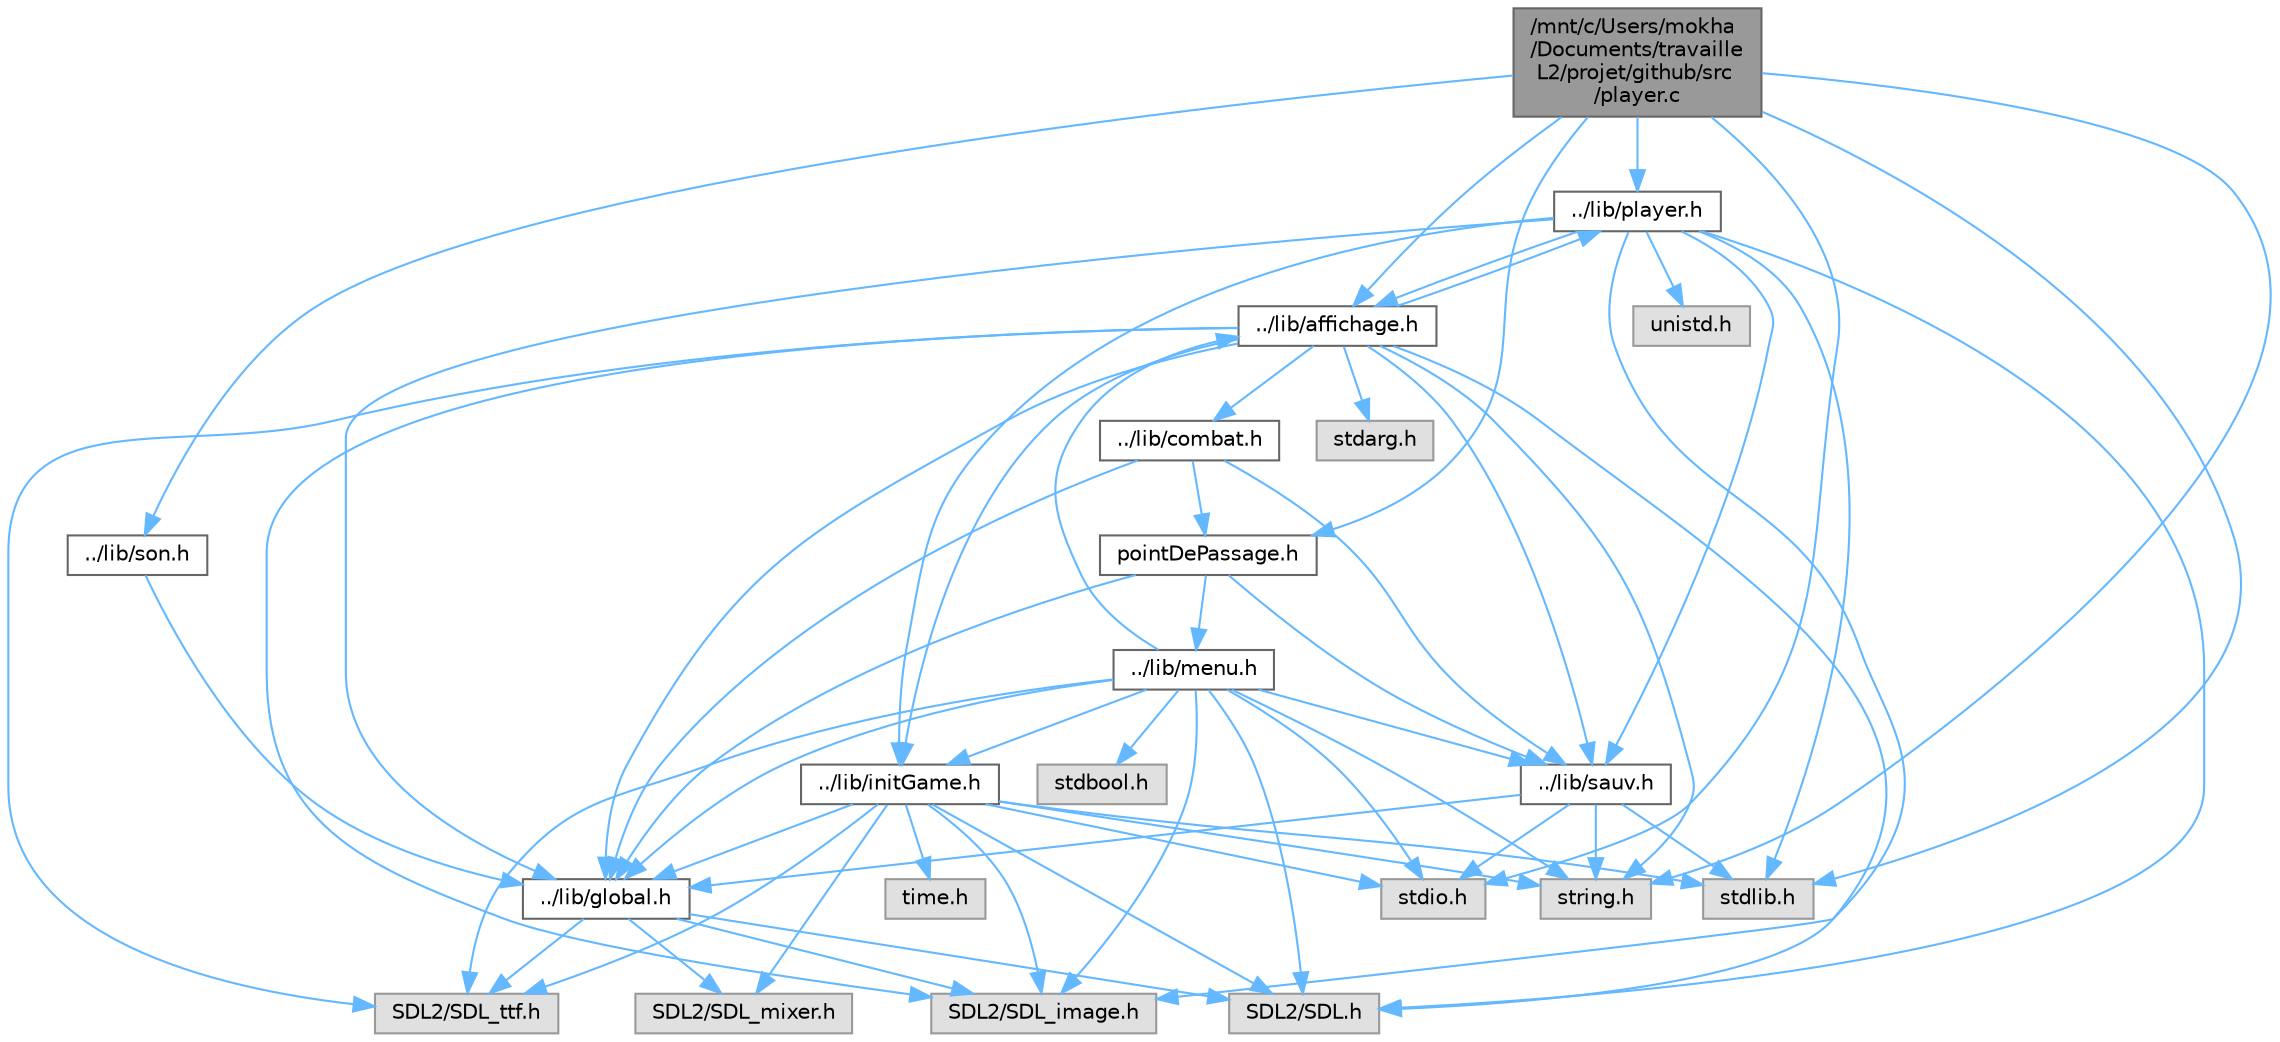 digraph "/mnt/c/Users/mokha/Documents/travaille L2/projet/github/src/player.c"
{
 // LATEX_PDF_SIZE
  bgcolor="transparent";
  edge [fontname=Helvetica,fontsize=10,labelfontname=Helvetica,labelfontsize=10];
  node [fontname=Helvetica,fontsize=10,shape=box,height=0.2,width=0.4];
  Node1 [id="Node000001",label="/mnt/c/Users/mokha\l/Documents/travaille\l L2/projet/github/src\l/player.c",height=0.2,width=0.4,color="gray40", fillcolor="grey60", style="filled", fontcolor="black",tooltip="fichier contenant les fonctions de déplacement"];
  Node1 -> Node2 [id="edge60_Node000001_Node000002",color="steelblue1",style="solid",tooltip=" "];
  Node2 [id="Node000002",label="stdio.h",height=0.2,width=0.4,color="grey60", fillcolor="#E0E0E0", style="filled",tooltip=" "];
  Node1 -> Node3 [id="edge61_Node000001_Node000003",color="steelblue1",style="solid",tooltip=" "];
  Node3 [id="Node000003",label="stdlib.h",height=0.2,width=0.4,color="grey60", fillcolor="#E0E0E0", style="filled",tooltip=" "];
  Node1 -> Node4 [id="edge62_Node000001_Node000004",color="steelblue1",style="solid",tooltip=" "];
  Node4 [id="Node000004",label="string.h",height=0.2,width=0.4,color="grey60", fillcolor="#E0E0E0", style="filled",tooltip=" "];
  Node1 -> Node5 [id="edge63_Node000001_Node000005",color="steelblue1",style="solid",tooltip=" "];
  Node5 [id="Node000005",label="../lib/player.h",height=0.2,width=0.4,color="grey40", fillcolor="white", style="filled",URL="$player_8h.html",tooltip="Gestion du joueur dans le jeu."];
  Node5 -> Node6 [id="edge64_Node000005_Node000006",color="steelblue1",style="solid",tooltip=" "];
  Node6 [id="Node000006",label="SDL2/SDL.h",height=0.2,width=0.4,color="grey60", fillcolor="#E0E0E0", style="filled",tooltip=" "];
  Node5 -> Node7 [id="edge65_Node000005_Node000007",color="steelblue1",style="solid",tooltip=" "];
  Node7 [id="Node000007",label="SDL2/SDL_image.h",height=0.2,width=0.4,color="grey60", fillcolor="#E0E0E0", style="filled",tooltip=" "];
  Node5 -> Node8 [id="edge66_Node000005_Node000008",color="steelblue1",style="solid",tooltip=" "];
  Node8 [id="Node000008",label="unistd.h",height=0.2,width=0.4,color="grey60", fillcolor="#E0E0E0", style="filled",tooltip=" "];
  Node5 -> Node3 [id="edge67_Node000005_Node000003",color="steelblue1",style="solid",tooltip=" "];
  Node5 -> Node9 [id="edge68_Node000005_Node000009",color="steelblue1",style="solid",tooltip=" "];
  Node9 [id="Node000009",label="../lib/initGame.h",height=0.2,width=0.4,color="grey40", fillcolor="white", style="filled",URL="$initGame_8h.html",tooltip="Initialisation et gestion de la SDL pour le jeu."];
  Node9 -> Node2 [id="edge69_Node000009_Node000002",color="steelblue1",style="solid",tooltip=" "];
  Node9 -> Node3 [id="edge70_Node000009_Node000003",color="steelblue1",style="solid",tooltip=" "];
  Node9 -> Node4 [id="edge71_Node000009_Node000004",color="steelblue1",style="solid",tooltip=" "];
  Node9 -> Node10 [id="edge72_Node000009_Node000010",color="steelblue1",style="solid",tooltip=" "];
  Node10 [id="Node000010",label="time.h",height=0.2,width=0.4,color="grey60", fillcolor="#E0E0E0", style="filled",tooltip=" "];
  Node9 -> Node6 [id="edge73_Node000009_Node000006",color="steelblue1",style="solid",tooltip=" "];
  Node9 -> Node11 [id="edge74_Node000009_Node000011",color="steelblue1",style="solid",tooltip=" "];
  Node11 [id="Node000011",label="SDL2/SDL_mixer.h",height=0.2,width=0.4,color="grey60", fillcolor="#E0E0E0", style="filled",tooltip=" "];
  Node9 -> Node7 [id="edge75_Node000009_Node000007",color="steelblue1",style="solid",tooltip=" "];
  Node9 -> Node12 [id="edge76_Node000009_Node000012",color="steelblue1",style="solid",tooltip=" "];
  Node12 [id="Node000012",label="SDL2/SDL_ttf.h",height=0.2,width=0.4,color="grey60", fillcolor="#E0E0E0", style="filled",tooltip=" "];
  Node9 -> Node13 [id="edge77_Node000009_Node000013",color="steelblue1",style="solid",tooltip=" "];
  Node13 [id="Node000013",label="../lib/global.h",height=0.2,width=0.4,color="grey40", fillcolor="white", style="filled",URL="$global_8h.html",tooltip="Définition des constantes, structures et variables globales du jeu."];
  Node13 -> Node6 [id="edge78_Node000013_Node000006",color="steelblue1",style="solid",tooltip=" "];
  Node13 -> Node11 [id="edge79_Node000013_Node000011",color="steelblue1",style="solid",tooltip=" "];
  Node13 -> Node7 [id="edge80_Node000013_Node000007",color="steelblue1",style="solid",tooltip=" "];
  Node13 -> Node12 [id="edge81_Node000013_Node000012",color="steelblue1",style="solid",tooltip=" "];
  Node5 -> Node14 [id="edge82_Node000005_Node000014",color="steelblue1",style="solid",tooltip=" "];
  Node14 [id="Node000014",label="../lib/affichage.h",height=0.2,width=0.4,color="grey40", fillcolor="white", style="filled",URL="$affichage_8h.html",tooltip="Fichier d'en-tête pour la gestion de l'affichage dans le jeu."];
  Node14 -> Node6 [id="edge83_Node000014_Node000006",color="steelblue1",style="solid",tooltip=" "];
  Node14 -> Node7 [id="edge84_Node000014_Node000007",color="steelblue1",style="solid",tooltip=" "];
  Node14 -> Node12 [id="edge85_Node000014_Node000012",color="steelblue1",style="solid",tooltip=" "];
  Node14 -> Node4 [id="edge86_Node000014_Node000004",color="steelblue1",style="solid",tooltip=" "];
  Node14 -> Node15 [id="edge87_Node000014_Node000015",color="steelblue1",style="solid",tooltip=" "];
  Node15 [id="Node000015",label="stdarg.h",height=0.2,width=0.4,color="grey60", fillcolor="#E0E0E0", style="filled",tooltip=" "];
  Node14 -> Node5 [id="edge88_Node000014_Node000005",color="steelblue1",style="solid",tooltip=" "];
  Node14 -> Node9 [id="edge89_Node000014_Node000009",color="steelblue1",style="solid",tooltip=" "];
  Node14 -> Node16 [id="edge90_Node000014_Node000016",color="steelblue1",style="solid",tooltip=" "];
  Node16 [id="Node000016",label="../lib/sauv.h",height=0.2,width=0.4,color="grey40", fillcolor="white", style="filled",URL="$sauv_8h.html",tooltip="Gestion des sauvegardes et récupération des données du jeu."];
  Node16 -> Node2 [id="edge91_Node000016_Node000002",color="steelblue1",style="solid",tooltip=" "];
  Node16 -> Node3 [id="edge92_Node000016_Node000003",color="steelblue1",style="solid",tooltip=" "];
  Node16 -> Node4 [id="edge93_Node000016_Node000004",color="steelblue1",style="solid",tooltip=" "];
  Node16 -> Node13 [id="edge94_Node000016_Node000013",color="steelblue1",style="solid",tooltip=" "];
  Node14 -> Node13 [id="edge95_Node000014_Node000013",color="steelblue1",style="solid",tooltip=" "];
  Node14 -> Node17 [id="edge96_Node000014_Node000017",color="steelblue1",style="solid",tooltip=" "];
  Node17 [id="Node000017",label="../lib/combat.h",height=0.2,width=0.4,color="grey40", fillcolor="white", style="filled",URL="$combat_8h.html",tooltip="Gestion des combats dans le jeu."];
  Node17 -> Node16 [id="edge97_Node000017_Node000016",color="steelblue1",style="solid",tooltip=" "];
  Node17 -> Node18 [id="edge98_Node000017_Node000018",color="steelblue1",style="solid",tooltip=" "];
  Node18 [id="Node000018",label="pointDePassage.h",height=0.2,width=0.4,color="grey40", fillcolor="white", style="filled",URL="$pointDePassage_8h.html",tooltip="Gestion des points de passage et événements du jeu."];
  Node18 -> Node19 [id="edge99_Node000018_Node000019",color="steelblue1",style="solid",tooltip=" "];
  Node19 [id="Node000019",label="../lib/menu.h",height=0.2,width=0.4,color="grey40", fillcolor="white", style="filled",URL="$menu_8h.html",tooltip="Gestion des menus et des interfaces utilisateur."];
  Node19 -> Node16 [id="edge100_Node000019_Node000016",color="steelblue1",style="solid",tooltip=" "];
  Node19 -> Node9 [id="edge101_Node000019_Node000009",color="steelblue1",style="solid",tooltip=" "];
  Node19 -> Node14 [id="edge102_Node000019_Node000014",color="steelblue1",style="solid",tooltip=" "];
  Node19 -> Node13 [id="edge103_Node000019_Node000013",color="steelblue1",style="solid",tooltip=" "];
  Node19 -> Node6 [id="edge104_Node000019_Node000006",color="steelblue1",style="solid",tooltip=" "];
  Node19 -> Node12 [id="edge105_Node000019_Node000012",color="steelblue1",style="solid",tooltip=" "];
  Node19 -> Node7 [id="edge106_Node000019_Node000007",color="steelblue1",style="solid",tooltip=" "];
  Node19 -> Node2 [id="edge107_Node000019_Node000002",color="steelblue1",style="solid",tooltip=" "];
  Node19 -> Node4 [id="edge108_Node000019_Node000004",color="steelblue1",style="solid",tooltip=" "];
  Node19 -> Node20 [id="edge109_Node000019_Node000020",color="steelblue1",style="solid",tooltip=" "];
  Node20 [id="Node000020",label="stdbool.h",height=0.2,width=0.4,color="grey60", fillcolor="#E0E0E0", style="filled",tooltip=" "];
  Node18 -> Node16 [id="edge110_Node000018_Node000016",color="steelblue1",style="solid",tooltip=" "];
  Node18 -> Node13 [id="edge111_Node000018_Node000013",color="steelblue1",style="solid",tooltip=" "];
  Node17 -> Node13 [id="edge112_Node000017_Node000013",color="steelblue1",style="solid",tooltip=" "];
  Node5 -> Node16 [id="edge113_Node000005_Node000016",color="steelblue1",style="solid",tooltip=" "];
  Node5 -> Node13 [id="edge114_Node000005_Node000013",color="steelblue1",style="solid",tooltip=" "];
  Node1 -> Node14 [id="edge115_Node000001_Node000014",color="steelblue1",style="solid",tooltip=" "];
  Node1 -> Node21 [id="edge116_Node000001_Node000021",color="steelblue1",style="solid",tooltip=" "];
  Node21 [id="Node000021",label="../lib/son.h",height=0.2,width=0.4,color="grey40", fillcolor="white", style="filled",URL="$son_8h.html",tooltip="Gestion de la musique et des effets sonore du jeu."];
  Node21 -> Node13 [id="edge117_Node000021_Node000013",color="steelblue1",style="solid",tooltip=" "];
  Node1 -> Node18 [id="edge118_Node000001_Node000018",color="steelblue1",style="solid",tooltip=" "];
}
